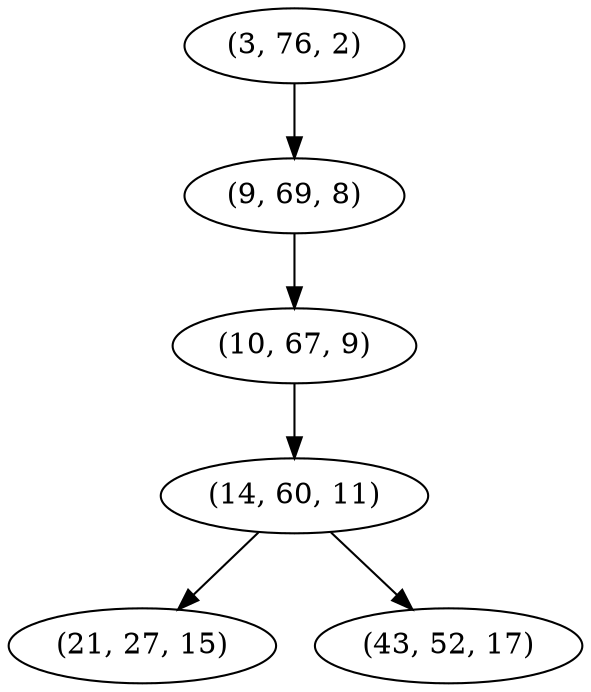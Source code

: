 digraph tree {
    "(3, 76, 2)";
    "(9, 69, 8)";
    "(10, 67, 9)";
    "(14, 60, 11)";
    "(21, 27, 15)";
    "(43, 52, 17)";
    "(3, 76, 2)" -> "(9, 69, 8)";
    "(9, 69, 8)" -> "(10, 67, 9)";
    "(10, 67, 9)" -> "(14, 60, 11)";
    "(14, 60, 11)" -> "(21, 27, 15)";
    "(14, 60, 11)" -> "(43, 52, 17)";
}
